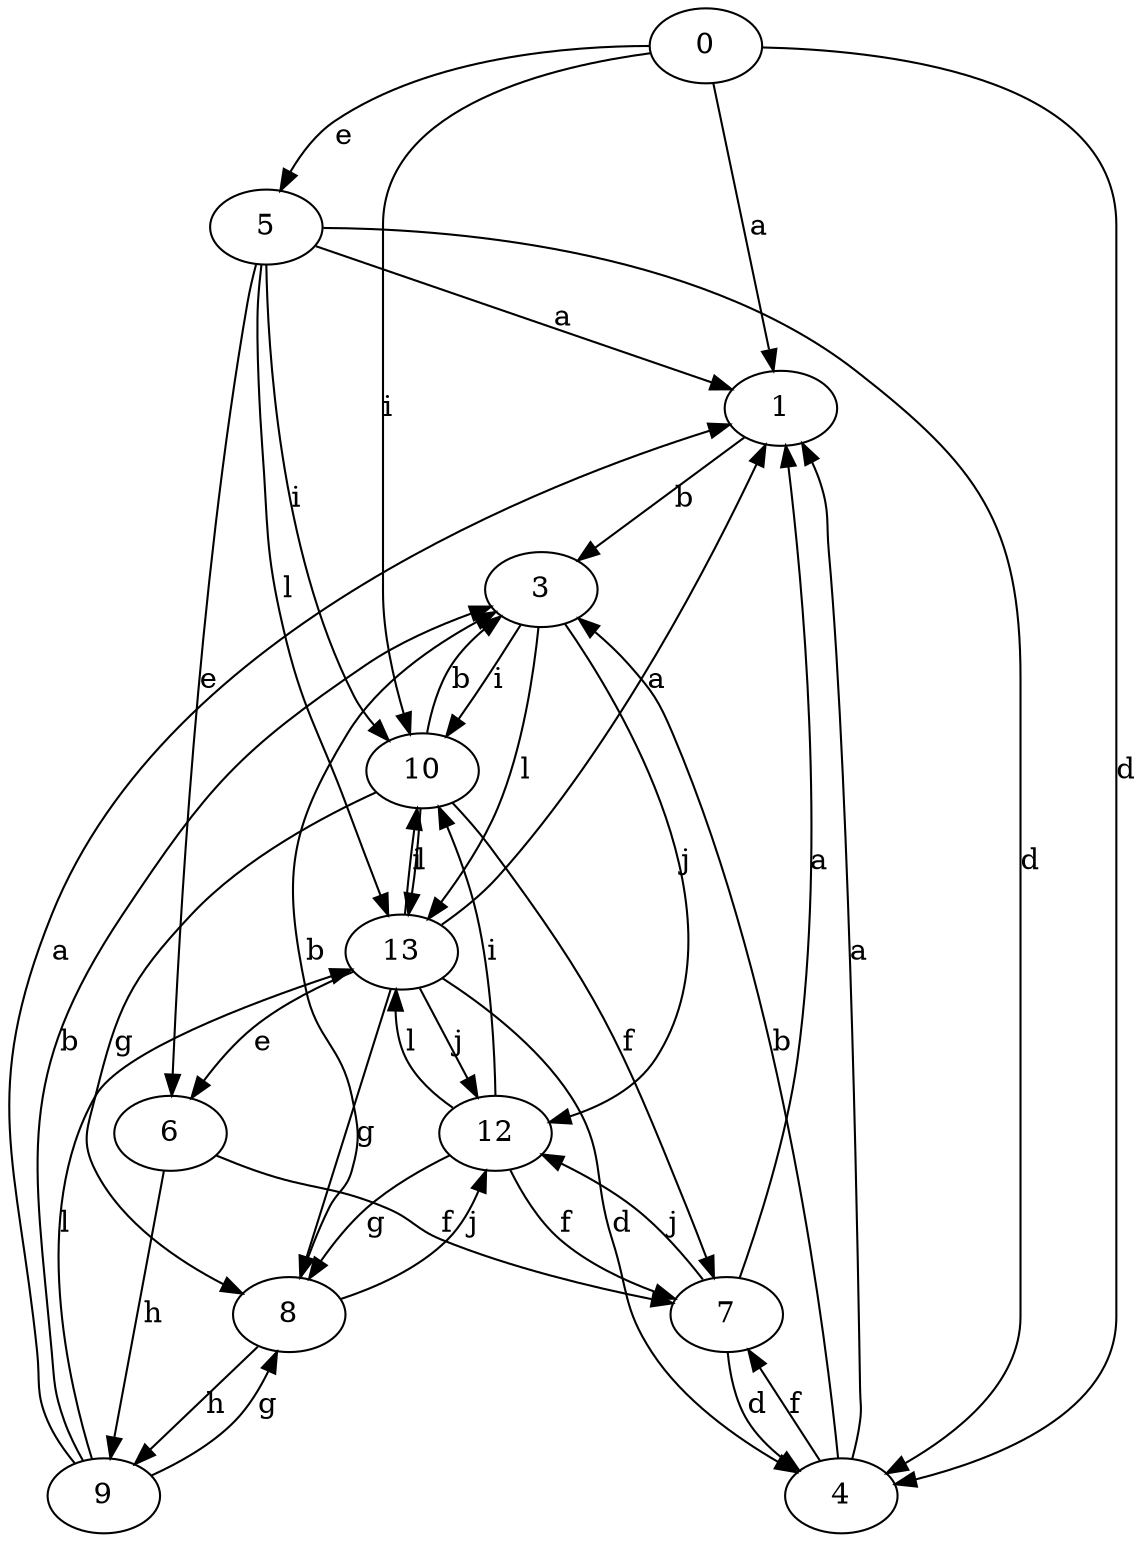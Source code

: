strict digraph  {
1;
0;
3;
4;
5;
6;
7;
8;
9;
10;
12;
13;
1 -> 3  [label=b];
0 -> 1  [label=a];
0 -> 4  [label=d];
0 -> 5  [label=e];
0 -> 10  [label=i];
3 -> 10  [label=i];
3 -> 12  [label=j];
3 -> 13  [label=l];
4 -> 1  [label=a];
4 -> 3  [label=b];
4 -> 7  [label=f];
5 -> 1  [label=a];
5 -> 4  [label=d];
5 -> 6  [label=e];
5 -> 10  [label=i];
5 -> 13  [label=l];
6 -> 7  [label=f];
6 -> 9  [label=h];
7 -> 1  [label=a];
7 -> 4  [label=d];
7 -> 12  [label=j];
8 -> 3  [label=b];
8 -> 9  [label=h];
8 -> 12  [label=j];
9 -> 1  [label=a];
9 -> 3  [label=b];
9 -> 8  [label=g];
9 -> 13  [label=l];
10 -> 3  [label=b];
10 -> 7  [label=f];
10 -> 8  [label=g];
10 -> 13  [label=l];
12 -> 7  [label=f];
12 -> 8  [label=g];
12 -> 10  [label=i];
12 -> 13  [label=l];
13 -> 1  [label=a];
13 -> 4  [label=d];
13 -> 6  [label=e];
13 -> 8  [label=g];
13 -> 10  [label=i];
13 -> 12  [label=j];
}
